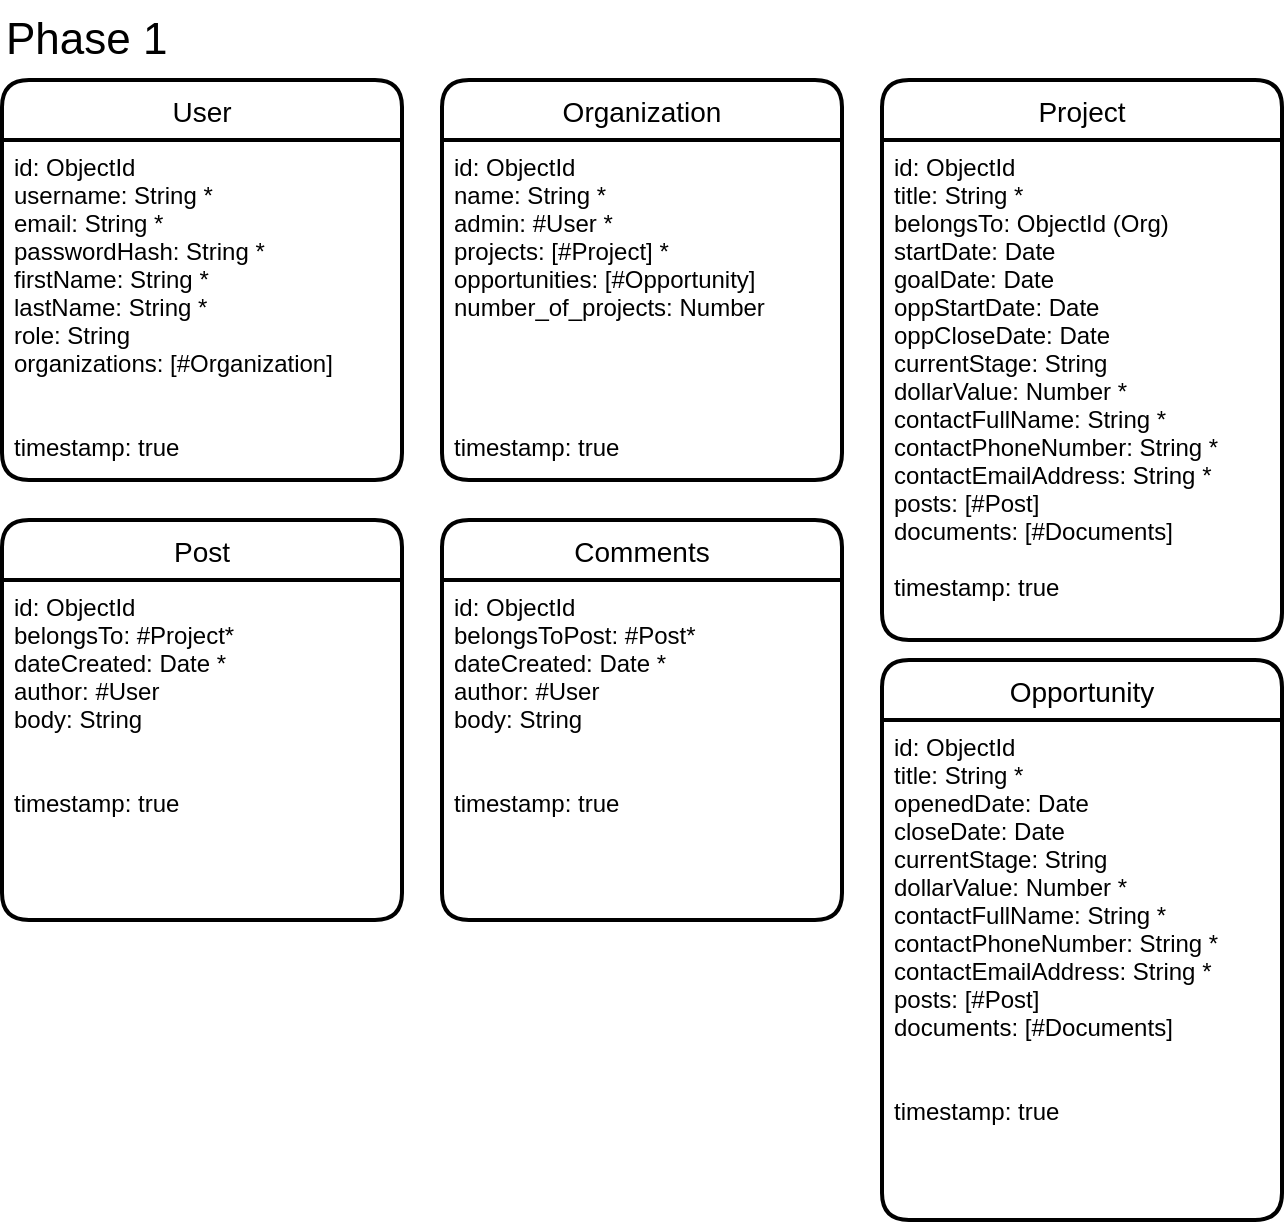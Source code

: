 <mxfile version="14.9.2" type="github">
  <diagram id="DzUIId4ll-ulbjkrfadN" name="Page-1">
    <mxGraphModel dx="571" dy="415" grid="1" gridSize="10" guides="1" tooltips="1" connect="1" arrows="1" fold="1" page="1" pageScale="1" pageWidth="850" pageHeight="1100" math="0" shadow="0">
      <root>
        <mxCell id="0" />
        <mxCell id="1" parent="0" />
        <mxCell id="I_L6hPFMJSKXvp4w5YZE-1" value="&lt;font style=&quot;font-size: 22px&quot;&gt;Phase 1&lt;/font&gt;" style="text;html=1;strokeColor=none;fillColor=none;align=left;verticalAlign=middle;whiteSpace=wrap;rounded=0;" parent="1" vertex="1">
          <mxGeometry x="40" width="150" height="40" as="geometry" />
        </mxCell>
        <mxCell id="I_L6hPFMJSKXvp4w5YZE-7" value="User" style="swimlane;childLayout=stackLayout;horizontal=1;startSize=30;horizontalStack=0;rounded=1;fontSize=14;fontStyle=0;strokeWidth=2;resizeParent=0;resizeLast=1;shadow=0;dashed=0;align=center;" parent="1" vertex="1">
          <mxGeometry x="40" y="40" width="200" height="200" as="geometry" />
        </mxCell>
        <mxCell id="I_L6hPFMJSKXvp4w5YZE-8" value="id: ObjectId&#xa;username: String *&#xa;email: String *&#xa;passwordHash: String *&#xa;firstName: String *&#xa;lastName: String *&#xa;role: String&#xa;organizations: [#Organization]&#xa;&#xa;&#xa;timestamp: true" style="align=left;strokeColor=none;fillColor=none;spacingLeft=4;fontSize=12;verticalAlign=top;resizable=0;rotatable=0;part=1;" parent="I_L6hPFMJSKXvp4w5YZE-7" vertex="1">
          <mxGeometry y="30" width="200" height="170" as="geometry" />
        </mxCell>
        <mxCell id="I_L6hPFMJSKXvp4w5YZE-9" value="Organization" style="swimlane;childLayout=stackLayout;horizontal=1;startSize=30;horizontalStack=0;rounded=1;fontSize=14;fontStyle=0;strokeWidth=2;resizeParent=0;resizeLast=1;shadow=0;dashed=0;align=center;" parent="1" vertex="1">
          <mxGeometry x="260" y="40" width="200" height="200" as="geometry" />
        </mxCell>
        <mxCell id="I_L6hPFMJSKXvp4w5YZE-10" value="id: ObjectId&#xa;name: String *&#xa;admin: #User *&#xa;projects: [#Project] *&#xa;opportunities: [#Opportunity]&#xa;number_of_projects: Number&#xa;&#xa;&#xa;&#xa;&#xa;timestamp: true" style="align=left;strokeColor=none;fillColor=none;spacingLeft=4;fontSize=12;verticalAlign=top;resizable=0;rotatable=0;part=1;" parent="I_L6hPFMJSKXvp4w5YZE-9" vertex="1">
          <mxGeometry y="30" width="200" height="170" as="geometry" />
        </mxCell>
        <mxCell id="I_L6hPFMJSKXvp4w5YZE-16" value="Project" style="swimlane;childLayout=stackLayout;horizontal=1;startSize=30;horizontalStack=0;rounded=1;fontSize=14;fontStyle=0;strokeWidth=2;resizeParent=0;resizeLast=1;shadow=0;dashed=0;align=center;" parent="1" vertex="1">
          <mxGeometry x="480" y="40" width="200" height="280" as="geometry" />
        </mxCell>
        <mxCell id="I_L6hPFMJSKXvp4w5YZE-17" value="id: ObjectId&#xa;title: String *&#xa;belongsTo: ObjectId (Org)&#xa;startDate: Date&#xa;goalDate: Date&#xa;oppStartDate: Date&#xa;oppCloseDate: Date&#xa;currentStage: String&#xa;dollarValue: Number *&#xa;contactFullName: String *&#xa;contactPhoneNumber: String *&#xa;contactEmailAddress: String *&#xa;posts: [#Post]&#xa;documents: [#Documents]&#xa;&#xa;timestamp: true" style="align=left;strokeColor=none;fillColor=none;spacingLeft=4;fontSize=12;verticalAlign=top;resizable=0;rotatable=0;part=1;" parent="I_L6hPFMJSKXvp4w5YZE-16" vertex="1">
          <mxGeometry y="30" width="200" height="250" as="geometry" />
        </mxCell>
        <mxCell id="I_L6hPFMJSKXvp4w5YZE-18" value="Post" style="swimlane;childLayout=stackLayout;horizontal=1;startSize=30;horizontalStack=0;rounded=1;fontSize=14;fontStyle=0;strokeWidth=2;resizeParent=0;resizeLast=1;shadow=0;dashed=0;align=center;" parent="1" vertex="1">
          <mxGeometry x="40" y="260" width="200" height="200" as="geometry" />
        </mxCell>
        <mxCell id="I_L6hPFMJSKXvp4w5YZE-19" value="id: ObjectId&#xa;belongsTo: #Project*&#xa;dateCreated: Date *&#xa;author: #User&#xa;body: String&#xa;&#xa;&#xa;timestamp: true" style="align=left;strokeColor=none;fillColor=none;spacingLeft=4;fontSize=12;verticalAlign=top;resizable=0;rotatable=0;part=1;" parent="I_L6hPFMJSKXvp4w5YZE-18" vertex="1">
          <mxGeometry y="30" width="200" height="170" as="geometry" />
        </mxCell>
        <mxCell id="I_L6hPFMJSKXvp4w5YZE-20" value="Comments" style="swimlane;childLayout=stackLayout;horizontal=1;startSize=30;horizontalStack=0;rounded=1;fontSize=14;fontStyle=0;strokeWidth=2;resizeParent=0;resizeLast=1;shadow=0;dashed=0;align=center;" parent="1" vertex="1">
          <mxGeometry x="260" y="260" width="200" height="200" as="geometry" />
        </mxCell>
        <mxCell id="I_L6hPFMJSKXvp4w5YZE-21" value="id: ObjectId&#xa;belongsToPost: #Post*&#xa;dateCreated: Date *&#xa;author: #User&#xa;body: String&#xa;&#xa;&#xa;timestamp: true" style="align=left;strokeColor=none;fillColor=none;spacingLeft=4;fontSize=12;verticalAlign=top;resizable=0;rotatable=0;part=1;" parent="I_L6hPFMJSKXvp4w5YZE-20" vertex="1">
          <mxGeometry y="30" width="200" height="170" as="geometry" />
        </mxCell>
        <mxCell id="B4_hM_h811P-XngdZyrY-1" value="Opportunity" style="swimlane;childLayout=stackLayout;horizontal=1;startSize=30;horizontalStack=0;rounded=1;fontSize=14;fontStyle=0;strokeWidth=2;resizeParent=0;resizeLast=1;shadow=0;dashed=0;align=center;" vertex="1" parent="1">
          <mxGeometry x="480" y="330" width="200" height="280" as="geometry" />
        </mxCell>
        <mxCell id="B4_hM_h811P-XngdZyrY-2" value="id: ObjectId&#xa;title: String *&#xa;openedDate: Date&#xa;closeDate: Date&#xa;currentStage: String&#xa;dollarValue: Number *&#xa;contactFullName: String *&#xa;contactPhoneNumber: String *&#xa;contactEmailAddress: String *&#xa;posts: [#Post]&#xa;documents: [#Documents]&#xa;&#xa;&#xa;timestamp: true" style="align=left;strokeColor=none;fillColor=none;spacingLeft=4;fontSize=12;verticalAlign=top;resizable=0;rotatable=0;part=1;" vertex="1" parent="B4_hM_h811P-XngdZyrY-1">
          <mxGeometry y="30" width="200" height="250" as="geometry" />
        </mxCell>
      </root>
    </mxGraphModel>
  </diagram>
</mxfile>

